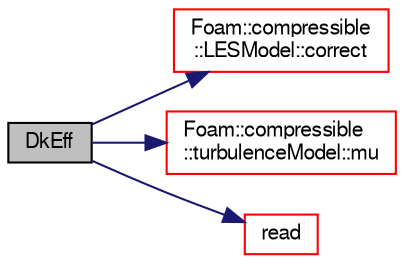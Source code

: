 digraph "DkEff"
{
  bgcolor="transparent";
  edge [fontname="FreeSans",fontsize="10",labelfontname="FreeSans",labelfontsize="10"];
  node [fontname="FreeSans",fontsize="10",shape=record];
  rankdir="LR";
  Node17 [label="DkEff",height=0.2,width=0.4,color="black", fillcolor="grey75", style="filled", fontcolor="black"];
  Node17 -> Node18 [color="midnightblue",fontsize="10",style="solid",fontname="FreeSans"];
  Node18 [label="Foam::compressible\l::LESModel::correct",height=0.2,width=0.4,color="red",URL="$a30634.html#a3ae44b28050c3aa494c1d8e18cf618c1",tooltip="Correct Eddy-Viscosity and related properties. "];
  Node17 -> Node22 [color="midnightblue",fontsize="10",style="solid",fontname="FreeSans"];
  Node22 [label="Foam::compressible\l::turbulenceModel::mu",height=0.2,width=0.4,color="red",URL="$a30818.html#a54025d7e9635694b562bfb981e31e6da",tooltip="Return the laminar viscosity. "];
  Node17 -> Node24 [color="midnightblue",fontsize="10",style="solid",fontname="FreeSans"];
  Node24 [label="read",height=0.2,width=0.4,color="red",URL="$a30642.html#af816873151ddb0126e98bb2f914d8ed5",tooltip="Read LESProperties dictionary. "];
}
